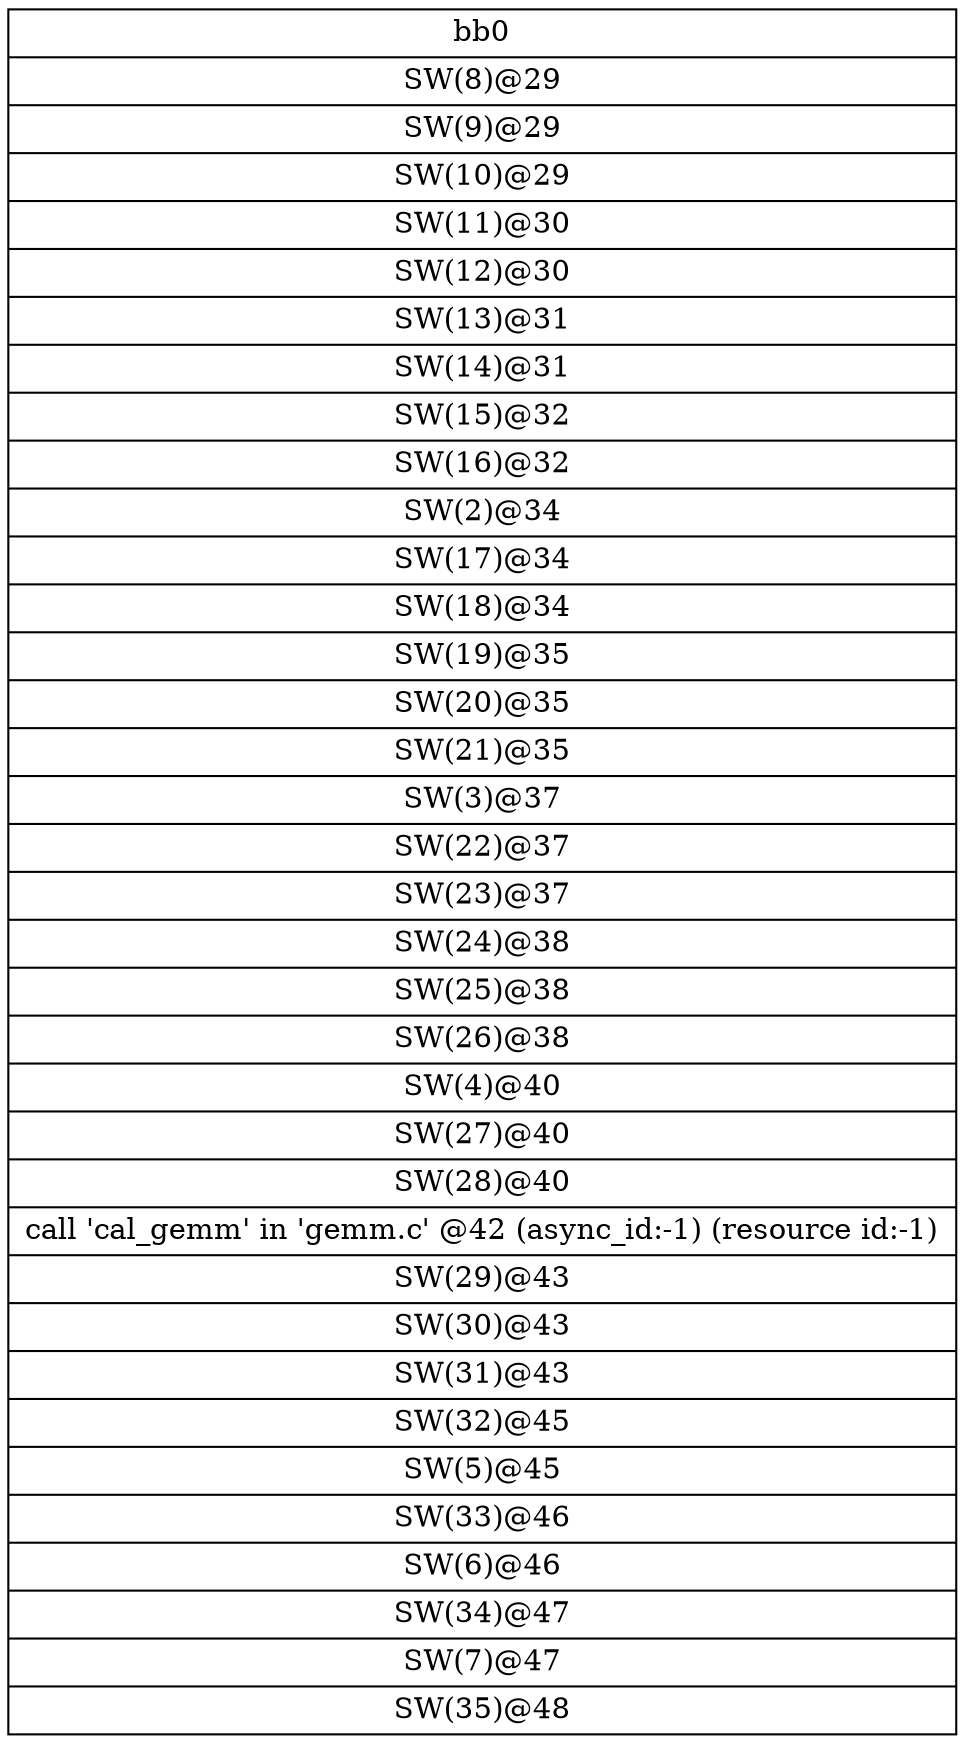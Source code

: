 digraph CDFG {
node [shape=record];
bb0 [shape=record, label = "{bb0|<x0x39d19b0>SW(8)@29\n|<x0x39cffb0>SW(9)@29\n|<x0x39d1bb0>SW(10)@29\n|<x0x39ce2c0>SW(11)@30\n|<x0x39ce390>SW(12)@30\n|<x0x39ce480>SW(13)@31\n|<x0x39ce570>SW(14)@31\n|<x0x39ce660>SW(15)@32\n|<x0x39ce7f0>SW(16)@32\n|<x0x39cb540>SW(2)@34\n|<x0x39ce9b0>SW(17)@34\n|<x0x39cfd80>SW(18)@34\n|<x0x39ceb80>SW(19)@35\n|<x0x39cedd0>SW(20)@35\n|<x0x39ceec0>SW(21)@35\n|<x0x39d05a0>SW(3)@37\n|<x0x39cf0f0>SW(22)@37\n|<x0x39cf280>SW(23)@37\n|<x0x39cf480>SW(24)@38\n|<x0x39cf6a0>SW(25)@38\n|<x0x39cf870>SW(26)@38\n|<x0x39d07e0>SW(4)@40\n|<x0x39cfaa0>SW(27)@40\n|<x0x44571c0>SW(28)@40\n|<x0x39cbe00>call 'cal_gemm' in 'gemm.c' @42 (async_id:-1) (resource id:-1)\n|<x0x4457360>SW(29)@43\n|<x0x4458fb0>SW(30)@43\n|<x0x4457430>SW(31)@43\n|<x0x4457520>SW(32)@45\n|<x0x39d0d70>SW(5)@45\n|<x0x4457640>SW(33)@46\n|<x0x39d0f50>SW(6)@46\n|<x0x4457800>SW(34)@47\n|<x0x39d1060>SW(7)@47\n|<x0x44579c0>SW(35)@48\n}"];
}
